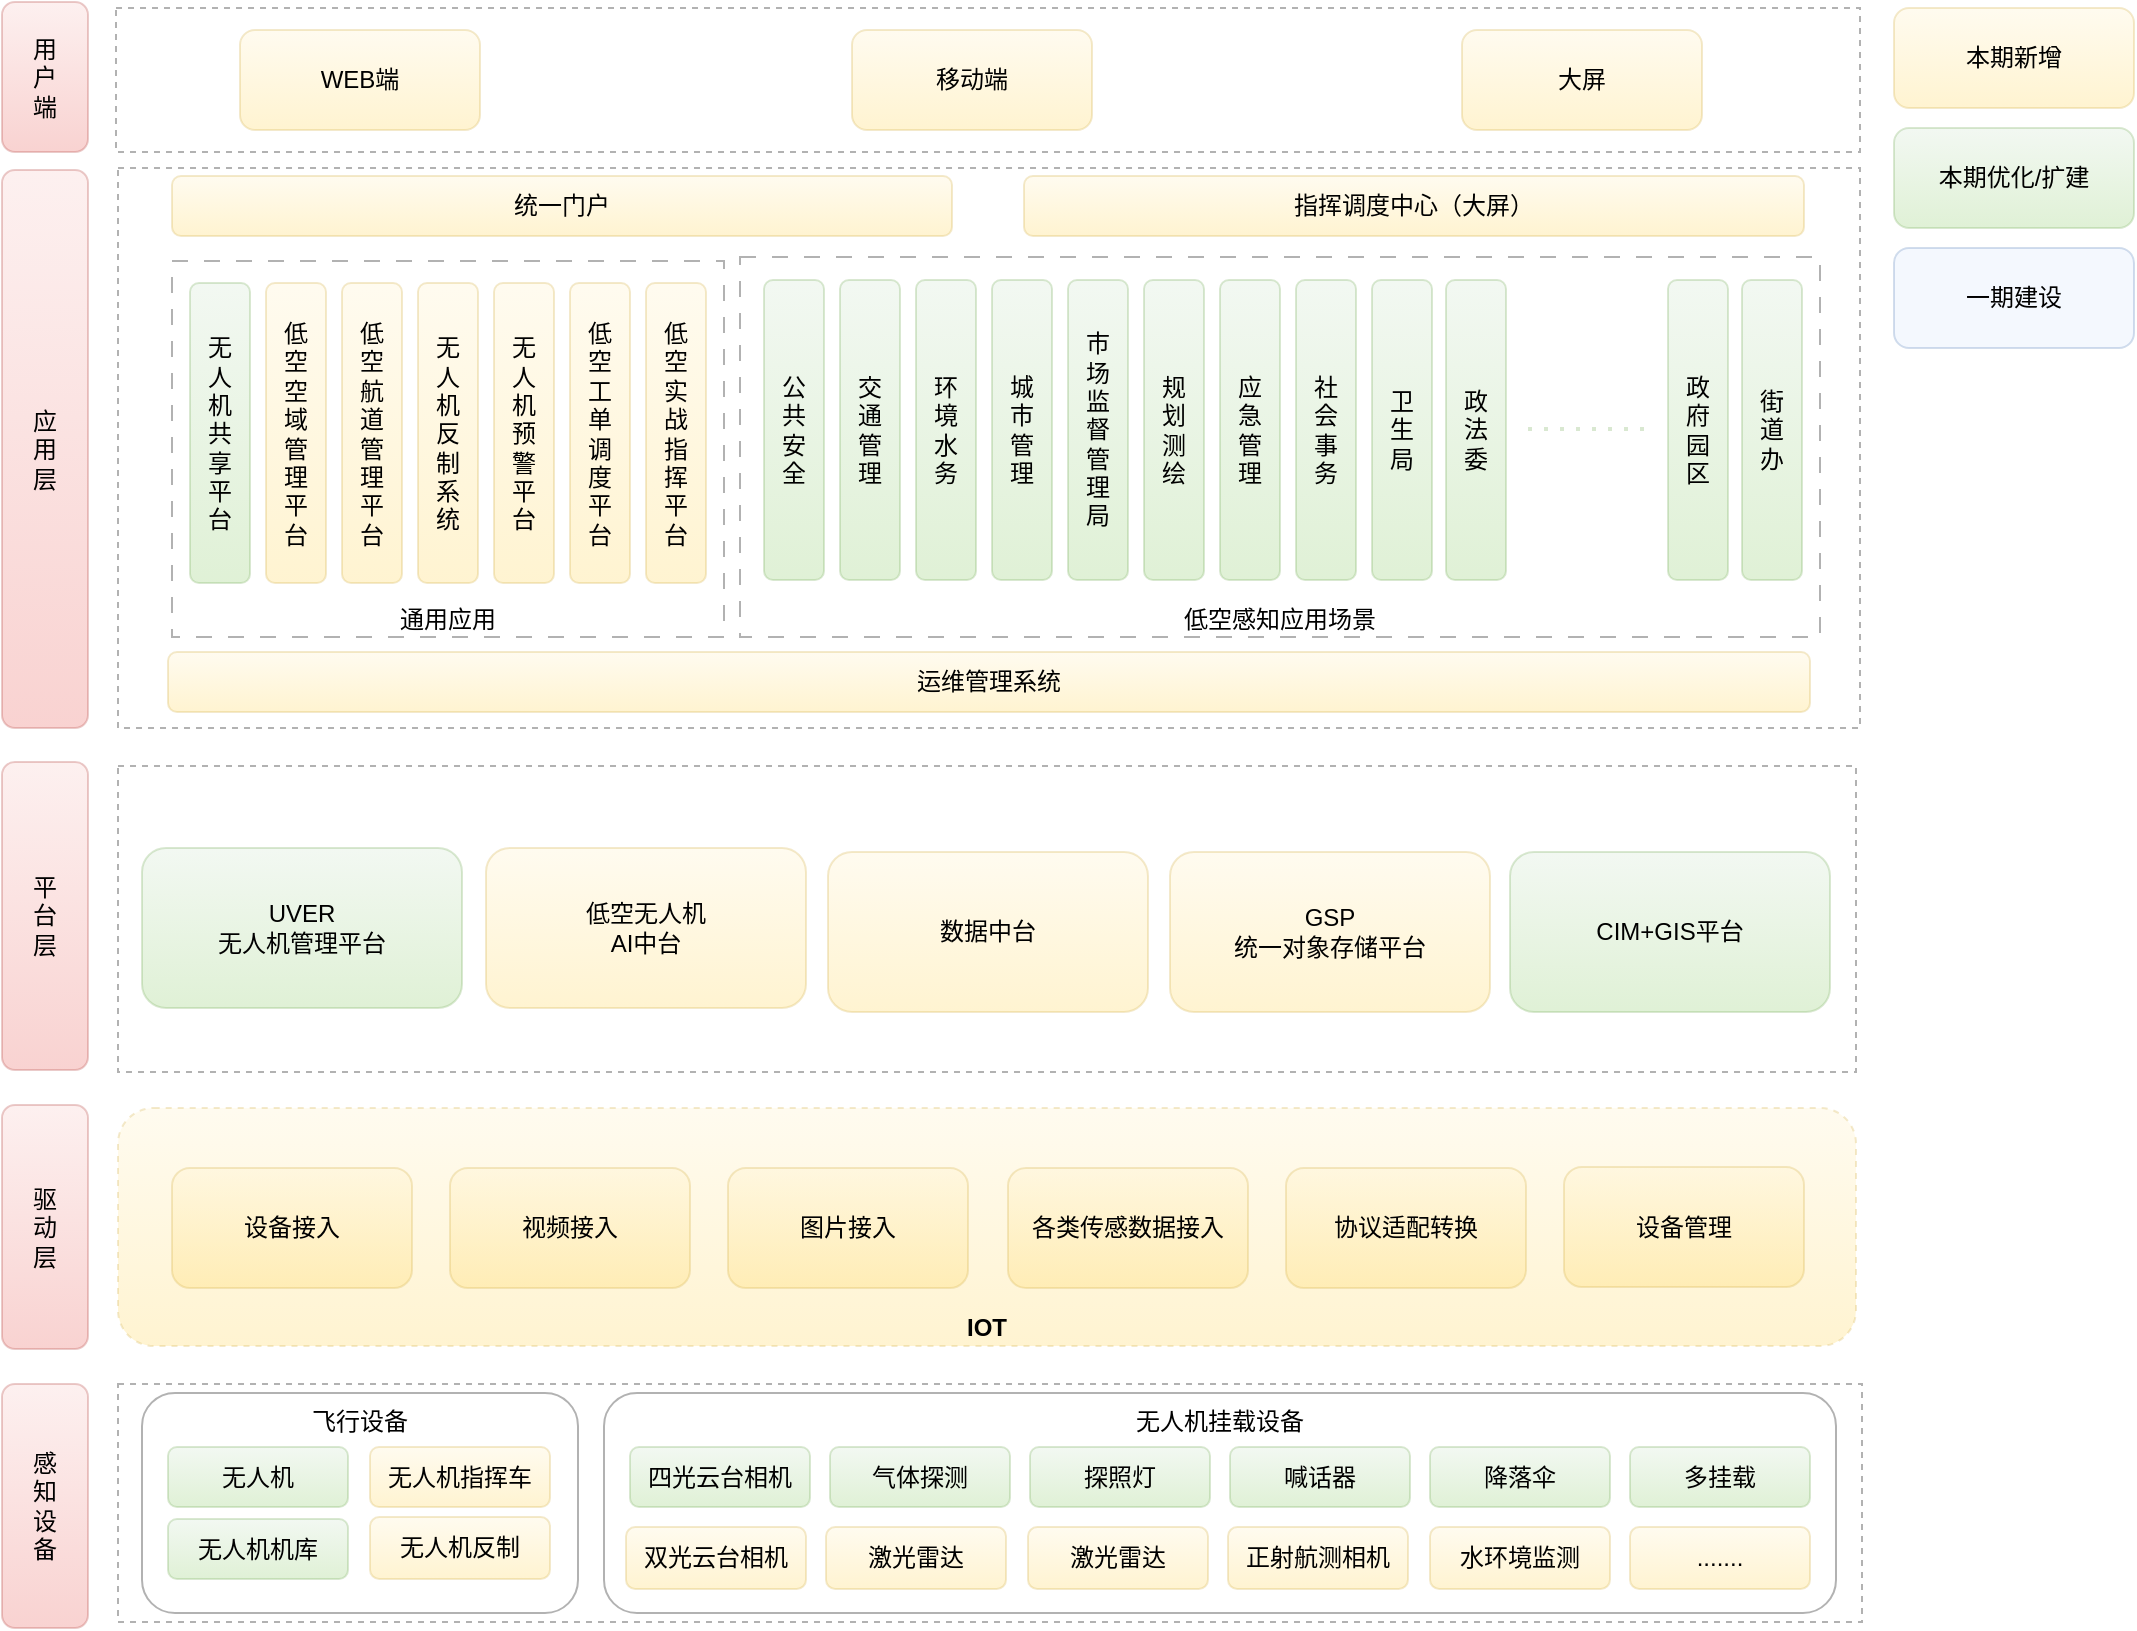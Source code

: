<mxfile version="21.5.0" type="github">
  <diagram name="第 1 页" id="qgnPjLoxKlH5nG3LD3r0">
    <mxGraphModel dx="1434" dy="1188" grid="0" gridSize="10" guides="1" tooltips="1" connect="1" arrows="1" fold="1" page="0" pageScale="1" pageWidth="1169" pageHeight="827" math="0" shadow="0">
      <root>
        <mxCell id="0" />
        <mxCell id="1" parent="0" />
        <mxCell id="6TijYfAXvn3jRtj2vqhA-1" value="" style="rounded=0;whiteSpace=wrap;html=1;verticalAlign=middle;opacity=30;glass=0;dashed=1;" parent="1" vertex="1">
          <mxGeometry x="255" y="149" width="869" height="153" as="geometry" />
        </mxCell>
        <mxCell id="6TijYfAXvn3jRtj2vqhA-2" value="感&lt;br&gt;知&lt;br&gt;设&lt;br&gt;备" style="rounded=1;whiteSpace=wrap;html=1;opacity=30;fillColor=#f8cecc;gradientColor=#ea6b66;strokeColor=#b85450;" parent="1" vertex="1">
          <mxGeometry x="197" y="458" width="43" height="122" as="geometry" />
        </mxCell>
        <mxCell id="6TijYfAXvn3jRtj2vqhA-3" value="" style="rounded=0;whiteSpace=wrap;html=1;glass=0;opacity=30;dashed=1;" parent="1" vertex="1">
          <mxGeometry x="255" y="458" width="872" height="119" as="geometry" />
        </mxCell>
        <mxCell id="6TijYfAXvn3jRtj2vqhA-4" value="驱&lt;br&gt;动&lt;br&gt;层" style="rounded=1;whiteSpace=wrap;html=1;opacity=30;fillColor=#f8cecc;gradientColor=#ea6b66;strokeColor=#b85450;" parent="1" vertex="1">
          <mxGeometry x="197" y="318.5" width="43" height="122" as="geometry" />
        </mxCell>
        <mxCell id="6TijYfAXvn3jRtj2vqhA-7" value="&lt;b&gt;IOT&lt;/b&gt;" style="rounded=1;whiteSpace=wrap;html=1;verticalAlign=bottom;opacity=30;glass=0;dashed=1;fillColor=#fff2cc;strokeColor=#d6b656;gradientColor=#ffd966;" parent="1" vertex="1">
          <mxGeometry x="255" y="320" width="869" height="119" as="geometry" />
        </mxCell>
        <mxCell id="6TijYfAXvn3jRtj2vqhA-8" value="平&lt;br&gt;台&lt;br&gt;层" style="rounded=1;whiteSpace=wrap;html=1;opacity=30;fillColor=#f8cecc;gradientColor=#ea6b66;strokeColor=#b85450;" parent="1" vertex="1">
          <mxGeometry x="197" y="147" width="43" height="154" as="geometry" />
        </mxCell>
        <mxCell id="6TijYfAXvn3jRtj2vqhA-9" value="设备接入" style="rounded=1;whiteSpace=wrap;html=1;opacity=30;fillColor=#fff2cc;gradientColor=#ffd966;strokeColor=#d6b656;" parent="1" vertex="1">
          <mxGeometry x="282" y="350" width="120" height="60" as="geometry" />
        </mxCell>
        <mxCell id="6TijYfAXvn3jRtj2vqhA-10" value="协议适配转换" style="rounded=1;whiteSpace=wrap;html=1;opacity=30;fillColor=#fff2cc;gradientColor=#ffd966;strokeColor=#d6b656;" parent="1" vertex="1">
          <mxGeometry x="839" y="350" width="120" height="60" as="geometry" />
        </mxCell>
        <mxCell id="6TijYfAXvn3jRtj2vqhA-11" value="视频接入" style="rounded=1;whiteSpace=wrap;html=1;opacity=30;fillColor=#fff2cc;gradientColor=#ffd966;strokeColor=#d6b656;" parent="1" vertex="1">
          <mxGeometry x="421" y="350" width="120" height="60" as="geometry" />
        </mxCell>
        <mxCell id="6TijYfAXvn3jRtj2vqhA-12" value="各类传感数据接入" style="rounded=1;whiteSpace=wrap;html=1;opacity=30;fillColor=#fff2cc;gradientColor=#ffd966;strokeColor=#d6b656;" parent="1" vertex="1">
          <mxGeometry x="700" y="350" width="120" height="60" as="geometry" />
        </mxCell>
        <mxCell id="6TijYfAXvn3jRtj2vqhA-13" value="图片接入" style="rounded=1;whiteSpace=wrap;html=1;opacity=30;fillColor=#fff2cc;gradientColor=#ffd966;strokeColor=#d6b656;" parent="1" vertex="1">
          <mxGeometry x="560" y="350" width="120" height="60" as="geometry" />
        </mxCell>
        <mxCell id="6TijYfAXvn3jRtj2vqhA-14" value="设备管理" style="rounded=1;whiteSpace=wrap;html=1;opacity=30;fillColor=#fff2cc;gradientColor=#ffd966;strokeColor=#d6b656;" parent="1" vertex="1">
          <mxGeometry x="978" y="349.5" width="120" height="60" as="geometry" />
        </mxCell>
        <mxCell id="6TijYfAXvn3jRtj2vqhA-15" value="GSP&lt;br&gt;统一对象存储平台" style="rounded=1;whiteSpace=wrap;html=1;opacity=30;fillColor=#fff2cc;gradientColor=#ffd966;strokeColor=#d6b656;" parent="1" vertex="1">
          <mxGeometry x="781" y="192" width="160" height="80" as="geometry" />
        </mxCell>
        <mxCell id="6TijYfAXvn3jRtj2vqhA-16" value="UVER&lt;br&gt;无人机管理平台" style="rounded=1;whiteSpace=wrap;html=1;opacity=30;fillColor=#d5e8d4;gradientColor=#97d077;strokeColor=#82b366;" parent="1" vertex="1">
          <mxGeometry x="267" y="190" width="160" height="80" as="geometry" />
        </mxCell>
        <mxCell id="6TijYfAXvn3jRtj2vqhA-17" value="应&lt;br&gt;用&lt;br&gt;层" style="rounded=1;whiteSpace=wrap;html=1;fillColor=#f8cecc;strokeColor=#b85450;opacity=30;gradientColor=#ea6b66;" parent="1" vertex="1">
          <mxGeometry x="197" y="-149" width="43" height="279" as="geometry" />
        </mxCell>
        <mxCell id="6TijYfAXvn3jRtj2vqhA-18" value="" style="rounded=0;whiteSpace=wrap;html=1;verticalAlign=middle;opacity=30;fillColor=default;strokeColor=default;glass=0;dashed=1;" parent="1" vertex="1">
          <mxGeometry x="255" y="-150" width="871" height="280" as="geometry" />
        </mxCell>
        <mxCell id="6TijYfAXvn3jRtj2vqhA-19" value="统一门户" style="rounded=1;whiteSpace=wrap;html=1;opacity=30;fillColor=#fff2cc;strokeColor=#d6b656;gradientColor=#ffd966;" parent="1" vertex="1">
          <mxGeometry x="282" y="-146" width="390" height="30" as="geometry" />
        </mxCell>
        <mxCell id="6TijYfAXvn3jRtj2vqhA-20" value="运维管理系统" style="rounded=1;whiteSpace=wrap;html=1;opacity=30;fillColor=#fff2cc;strokeColor=#d6b656;gradientColor=#ffd966;" parent="1" vertex="1">
          <mxGeometry x="280" y="92" width="821" height="30" as="geometry" />
        </mxCell>
        <mxCell id="6TijYfAXvn3jRtj2vqhA-25" value="低空无人机&lt;br&gt;AI中台" style="rounded=1;whiteSpace=wrap;html=1;opacity=30;fillColor=#fff2cc;gradientColor=#ffd966;strokeColor=#d6b656;" parent="1" vertex="1">
          <mxGeometry x="439" y="190" width="160" height="80" as="geometry" />
        </mxCell>
        <mxCell id="6TijYfAXvn3jRtj2vqhA-26" value="数据中台" style="rounded=1;whiteSpace=wrap;html=1;opacity=30;fillColor=#fff2cc;gradientColor=#ffd966;strokeColor=#d6b656;" parent="1" vertex="1">
          <mxGeometry x="610" y="192" width="160" height="80" as="geometry" />
        </mxCell>
        <mxCell id="6TijYfAXvn3jRtj2vqhA-27" value="CIM+GIS平台" style="rounded=1;whiteSpace=wrap;html=1;opacity=30;fillColor=#d5e8d4;gradientColor=#97d077;strokeColor=#82b366;" parent="1" vertex="1">
          <mxGeometry x="951" y="192" width="160" height="80" as="geometry" />
        </mxCell>
        <mxCell id="6TijYfAXvn3jRtj2vqhA-28" value="指挥调度中心（大屏）" style="rounded=1;whiteSpace=wrap;html=1;opacity=30;fillColor=#fff2cc;strokeColor=#d6b656;gradientColor=#ffd966;" parent="1" vertex="1">
          <mxGeometry x="708" y="-146" width="390" height="30" as="geometry" />
        </mxCell>
        <mxCell id="6TijYfAXvn3jRtj2vqhA-29" value="用&lt;br&gt;户&lt;br&gt;端" style="rounded=1;whiteSpace=wrap;html=1;fillColor=#f8cecc;strokeColor=#b85450;opacity=30;gradientColor=#ea6b66;" parent="1" vertex="1">
          <mxGeometry x="197" y="-233" width="43" height="75" as="geometry" />
        </mxCell>
        <mxCell id="6TijYfAXvn3jRtj2vqhA-30" value="" style="rounded=0;whiteSpace=wrap;html=1;glass=0;opacity=30;fillColor=default;strokeColor=default;dashed=1;" parent="1" vertex="1">
          <mxGeometry x="254" y="-230" width="872" height="72" as="geometry" />
        </mxCell>
        <mxCell id="6TijYfAXvn3jRtj2vqhA-32" value="WEB端" style="rounded=1;whiteSpace=wrap;html=1;opacity=30;fillColor=#fff2cc;strokeColor=#d6b656;gradientColor=#ffd966;" parent="1" vertex="1">
          <mxGeometry x="316" y="-219" width="120" height="50" as="geometry" />
        </mxCell>
        <mxCell id="6TijYfAXvn3jRtj2vqhA-34" value="移动端" style="rounded=1;whiteSpace=wrap;html=1;opacity=30;fillColor=#fff2cc;strokeColor=#d6b656;gradientColor=#ffd966;" parent="1" vertex="1">
          <mxGeometry x="622" y="-219" width="120" height="50" as="geometry" />
        </mxCell>
        <mxCell id="6TijYfAXvn3jRtj2vqhA-35" value="大屏" style="rounded=1;whiteSpace=wrap;html=1;opacity=30;fillColor=#fff2cc;strokeColor=#d6b656;gradientColor=#ffd966;" parent="1" vertex="1">
          <mxGeometry x="927" y="-219" width="120" height="50" as="geometry" />
        </mxCell>
        <mxCell id="Pg3nfauNyvNF7lVv-B0n-1" value="本期新增" style="rounded=1;whiteSpace=wrap;html=1;opacity=30;fillColor=#fff2cc;strokeColor=#d6b656;gradientColor=#ffd966;" vertex="1" parent="1">
          <mxGeometry x="1143" y="-230" width="120" height="50" as="geometry" />
        </mxCell>
        <mxCell id="Pg3nfauNyvNF7lVv-B0n-3" value="一期建设" style="rounded=1;whiteSpace=wrap;html=1;opacity=30;fillColor=#dae8fc;strokeColor=#6c8ebf;" vertex="1" parent="1">
          <mxGeometry x="1143" y="-110" width="120" height="50" as="geometry" />
        </mxCell>
        <mxCell id="Pg3nfauNyvNF7lVv-B0n-5" value="本期优化/扩建" style="rounded=1;whiteSpace=wrap;html=1;opacity=30;fillColor=#d5e8d4;strokeColor=#82b366;gradientColor=#97d077;" vertex="1" parent="1">
          <mxGeometry x="1143" y="-170" width="120" height="50" as="geometry" />
        </mxCell>
        <mxCell id="Pg3nfauNyvNF7lVv-B0n-27" value="" style="group;dashed=1;" vertex="1" connectable="0" parent="1">
          <mxGeometry x="267" y="462.5" width="218" height="110" as="geometry" />
        </mxCell>
        <mxCell id="Pg3nfauNyvNF7lVv-B0n-6" value="飞行设备" style="rounded=1;whiteSpace=wrap;html=1;opacity=30;verticalAlign=top;" vertex="1" parent="Pg3nfauNyvNF7lVv-B0n-27">
          <mxGeometry width="218" height="110" as="geometry" />
        </mxCell>
        <mxCell id="Pg3nfauNyvNF7lVv-B0n-7" value="无人机" style="rounded=1;whiteSpace=wrap;html=1;opacity=30;fillColor=#d5e8d4;strokeColor=#82b366;gradientColor=#97d077;" vertex="1" parent="Pg3nfauNyvNF7lVv-B0n-27">
          <mxGeometry x="13" y="27" width="90" height="30" as="geometry" />
        </mxCell>
        <mxCell id="Pg3nfauNyvNF7lVv-B0n-8" value="无人机机库" style="rounded=1;whiteSpace=wrap;html=1;opacity=30;fillColor=#d5e8d4;strokeColor=#82b366;gradientColor=#97d077;" vertex="1" parent="Pg3nfauNyvNF7lVv-B0n-27">
          <mxGeometry x="13" y="63" width="90" height="30" as="geometry" />
        </mxCell>
        <mxCell id="Pg3nfauNyvNF7lVv-B0n-9" value="无人机指挥车" style="rounded=1;whiteSpace=wrap;html=1;opacity=30;fillColor=#fff2cc;strokeColor=#d6b656;gradientColor=#ffd966;" vertex="1" parent="Pg3nfauNyvNF7lVv-B0n-27">
          <mxGeometry x="114" y="27" width="90" height="30" as="geometry" />
        </mxCell>
        <mxCell id="Pg3nfauNyvNF7lVv-B0n-10" value="无人机反制" style="rounded=1;whiteSpace=wrap;html=1;opacity=30;fillColor=#fff2cc;strokeColor=#d6b656;gradientColor=#ffd966;" vertex="1" parent="Pg3nfauNyvNF7lVv-B0n-27">
          <mxGeometry x="114" y="62" width="90" height="31" as="geometry" />
        </mxCell>
        <mxCell id="Pg3nfauNyvNF7lVv-B0n-28" value="" style="group" vertex="1" connectable="0" parent="1">
          <mxGeometry x="498" y="462.5" width="616" height="110" as="geometry" />
        </mxCell>
        <mxCell id="Pg3nfauNyvNF7lVv-B0n-11" value="无人机挂载设备" style="rounded=1;whiteSpace=wrap;html=1;opacity=30;verticalAlign=top;" vertex="1" parent="Pg3nfauNyvNF7lVv-B0n-28">
          <mxGeometry width="616" height="110" as="geometry" />
        </mxCell>
        <mxCell id="Pg3nfauNyvNF7lVv-B0n-12" value="四光云台相机" style="rounded=1;whiteSpace=wrap;html=1;opacity=30;fillColor=#d5e8d4;strokeColor=#82b366;gradientColor=#97d077;" vertex="1" parent="Pg3nfauNyvNF7lVv-B0n-28">
          <mxGeometry x="13" y="27" width="90" height="30" as="geometry" />
        </mxCell>
        <mxCell id="Pg3nfauNyvNF7lVv-B0n-13" value="气体探测" style="rounded=1;whiteSpace=wrap;html=1;opacity=30;fillColor=#d5e8d4;strokeColor=#82b366;gradientColor=#97d077;" vertex="1" parent="Pg3nfauNyvNF7lVv-B0n-28">
          <mxGeometry x="113" y="27" width="90" height="30" as="geometry" />
        </mxCell>
        <mxCell id="Pg3nfauNyvNF7lVv-B0n-17" value="探照灯" style="rounded=1;whiteSpace=wrap;html=1;opacity=30;fillColor=#d5e8d4;strokeColor=#82b366;gradientColor=#97d077;" vertex="1" parent="Pg3nfauNyvNF7lVv-B0n-28">
          <mxGeometry x="213" y="27" width="90" height="30" as="geometry" />
        </mxCell>
        <mxCell id="Pg3nfauNyvNF7lVv-B0n-18" value="喊话器" style="rounded=1;whiteSpace=wrap;html=1;opacity=30;fillColor=#d5e8d4;strokeColor=#82b366;gradientColor=#97d077;" vertex="1" parent="Pg3nfauNyvNF7lVv-B0n-28">
          <mxGeometry x="313" y="27" width="90" height="30" as="geometry" />
        </mxCell>
        <mxCell id="Pg3nfauNyvNF7lVv-B0n-19" value="降落伞" style="rounded=1;whiteSpace=wrap;html=1;opacity=30;fillColor=#d5e8d4;strokeColor=#82b366;gradientColor=#97d077;" vertex="1" parent="Pg3nfauNyvNF7lVv-B0n-28">
          <mxGeometry x="413" y="27" width="90" height="30" as="geometry" />
        </mxCell>
        <mxCell id="Pg3nfauNyvNF7lVv-B0n-20" value="多挂载" style="rounded=1;whiteSpace=wrap;html=1;opacity=30;fillColor=#d5e8d4;strokeColor=#82b366;gradientColor=#97d077;" vertex="1" parent="Pg3nfauNyvNF7lVv-B0n-28">
          <mxGeometry x="513" y="27" width="90" height="30" as="geometry" />
        </mxCell>
        <mxCell id="Pg3nfauNyvNF7lVv-B0n-21" value="双光云台相机" style="rounded=1;whiteSpace=wrap;html=1;opacity=30;fillColor=#fff2cc;strokeColor=#d6b656;gradientColor=#ffd966;" vertex="1" parent="Pg3nfauNyvNF7lVv-B0n-28">
          <mxGeometry x="11" y="67" width="90" height="31" as="geometry" />
        </mxCell>
        <mxCell id="Pg3nfauNyvNF7lVv-B0n-22" value="激光雷达" style="rounded=1;whiteSpace=wrap;html=1;opacity=30;fillColor=#fff2cc;strokeColor=#d6b656;gradientColor=#ffd966;" vertex="1" parent="Pg3nfauNyvNF7lVv-B0n-28">
          <mxGeometry x="111" y="67" width="90" height="31" as="geometry" />
        </mxCell>
        <mxCell id="Pg3nfauNyvNF7lVv-B0n-23" value="激光雷达" style="rounded=1;whiteSpace=wrap;html=1;opacity=30;fillColor=#fff2cc;strokeColor=#d6b656;gradientColor=#ffd966;" vertex="1" parent="Pg3nfauNyvNF7lVv-B0n-28">
          <mxGeometry x="212" y="67" width="90" height="31" as="geometry" />
        </mxCell>
        <mxCell id="Pg3nfauNyvNF7lVv-B0n-24" value="正射航测相机" style="rounded=1;whiteSpace=wrap;html=1;opacity=30;fillColor=#fff2cc;strokeColor=#d6b656;gradientColor=#ffd966;" vertex="1" parent="Pg3nfauNyvNF7lVv-B0n-28">
          <mxGeometry x="312" y="67" width="90" height="31" as="geometry" />
        </mxCell>
        <mxCell id="Pg3nfauNyvNF7lVv-B0n-25" value="水环境监测" style="rounded=1;whiteSpace=wrap;html=1;opacity=30;fillColor=#fff2cc;strokeColor=#d6b656;gradientColor=#ffd966;" vertex="1" parent="Pg3nfauNyvNF7lVv-B0n-28">
          <mxGeometry x="413" y="67" width="90" height="31" as="geometry" />
        </mxCell>
        <mxCell id="Pg3nfauNyvNF7lVv-B0n-26" value="......." style="rounded=1;whiteSpace=wrap;html=1;opacity=30;fillColor=#fff2cc;strokeColor=#d6b656;gradientColor=#ffd966;" vertex="1" parent="Pg3nfauNyvNF7lVv-B0n-28">
          <mxGeometry x="513" y="67" width="90" height="31" as="geometry" />
        </mxCell>
        <mxCell id="Pg3nfauNyvNF7lVv-B0n-32" value="" style="group" vertex="1" connectable="0" parent="1">
          <mxGeometry x="282" y="-103.5" width="276" height="188" as="geometry" />
        </mxCell>
        <mxCell id="6TijYfAXvn3jRtj2vqhA-31" value="通用应用" style="rounded=0;whiteSpace=wrap;html=1;opacity=30;verticalAlign=bottom;dashed=1;dashPattern=8 8;" parent="Pg3nfauNyvNF7lVv-B0n-32" vertex="1">
          <mxGeometry width="276" height="188" as="geometry" />
        </mxCell>
        <mxCell id="6TijYfAXvn3jRtj2vqhA-22" value="低&lt;br&gt;空&lt;br&gt;空&lt;br&gt;域&lt;br&gt;管&lt;br&gt;理&lt;br&gt;平&lt;br&gt;台" style="rounded=1;whiteSpace=wrap;html=1;opacity=30;fillColor=#fff2cc;strokeColor=#d6b656;gradientColor=#ffd966;" parent="Pg3nfauNyvNF7lVv-B0n-32" vertex="1">
          <mxGeometry x="47" y="11" width="30" height="150" as="geometry" />
        </mxCell>
        <mxCell id="6TijYfAXvn3jRtj2vqhA-23" value="低&lt;br&gt;空&lt;br&gt;航&lt;br&gt;道&lt;br&gt;管&lt;br&gt;理&lt;br&gt;平&lt;br&gt;台" style="rounded=1;whiteSpace=wrap;html=1;opacity=30;fillColor=#fff2cc;strokeColor=#d6b656;gradientColor=#ffd966;" parent="Pg3nfauNyvNF7lVv-B0n-32" vertex="1">
          <mxGeometry x="85" y="11" width="30" height="150" as="geometry" />
        </mxCell>
        <mxCell id="6TijYfAXvn3jRtj2vqhA-24" value="无&lt;br&gt;人&lt;br&gt;机&lt;br&gt;反&lt;br&gt;制&lt;br&gt;系&lt;br&gt;统" style="rounded=1;whiteSpace=wrap;html=1;opacity=30;fillColor=#fff2cc;strokeColor=#d6b656;gradientColor=#ffd966;" parent="Pg3nfauNyvNF7lVv-B0n-32" vertex="1">
          <mxGeometry x="123" y="11" width="30" height="150" as="geometry" />
        </mxCell>
        <mxCell id="6TijYfAXvn3jRtj2vqhA-36" value="无&lt;br&gt;人&lt;br&gt;机&lt;br&gt;预&lt;br&gt;警&lt;br&gt;平&lt;br&gt;台" style="rounded=1;whiteSpace=wrap;html=1;opacity=30;fillColor=#fff2cc;strokeColor=#d6b656;gradientColor=#ffd966;" parent="Pg3nfauNyvNF7lVv-B0n-32" vertex="1">
          <mxGeometry x="161" y="11" width="30" height="150" as="geometry" />
        </mxCell>
        <mxCell id="6TijYfAXvn3jRtj2vqhA-38" value="无&lt;br&gt;人&lt;br&gt;机&lt;br&gt;共&lt;br&gt;享&lt;br&gt;平&lt;br&gt;台" style="rounded=1;whiteSpace=wrap;html=1;opacity=30;fillColor=#d5e8d4;strokeColor=#82b366;gradientColor=#97d077;" parent="Pg3nfauNyvNF7lVv-B0n-32" vertex="1">
          <mxGeometry x="9" y="11" width="30" height="150" as="geometry" />
        </mxCell>
        <mxCell id="Pg3nfauNyvNF7lVv-B0n-30" value="低&lt;br&gt;空&lt;br&gt;工&lt;br&gt;单&lt;br&gt;调&lt;br&gt;度&lt;br&gt;平&lt;br&gt;台" style="rounded=1;whiteSpace=wrap;html=1;opacity=30;fillColor=#fff2cc;strokeColor=#d6b656;gradientColor=#ffd966;" vertex="1" parent="Pg3nfauNyvNF7lVv-B0n-32">
          <mxGeometry x="199" y="11" width="30" height="150" as="geometry" />
        </mxCell>
        <mxCell id="Pg3nfauNyvNF7lVv-B0n-31" value="低&lt;br&gt;空&lt;br&gt;实&lt;br&gt;战&lt;br&gt;指&lt;br&gt;挥&lt;br&gt;平&lt;br&gt;台" style="rounded=1;whiteSpace=wrap;html=1;opacity=30;fillColor=#fff2cc;strokeColor=#d6b656;gradientColor=#ffd966;" vertex="1" parent="Pg3nfauNyvNF7lVv-B0n-32">
          <mxGeometry x="237" y="11" width="30" height="150" as="geometry" />
        </mxCell>
        <mxCell id="Pg3nfauNyvNF7lVv-B0n-50" value="" style="group" vertex="1" connectable="0" parent="1">
          <mxGeometry x="566" y="-105.5" width="540" height="190" as="geometry" />
        </mxCell>
        <mxCell id="6TijYfAXvn3jRtj2vqhA-37" value="低空感知应用场景" style="rounded=0;whiteSpace=wrap;html=1;opacity=30;verticalAlign=bottom;dashed=1;dashPattern=8 8;" parent="Pg3nfauNyvNF7lVv-B0n-50" vertex="1">
          <mxGeometry width="540" height="190" as="geometry" />
        </mxCell>
        <mxCell id="6TijYfAXvn3jRtj2vqhA-39" value="交&lt;br&gt;通&lt;br&gt;管&lt;br&gt;理" style="rounded=1;whiteSpace=wrap;html=1;opacity=30;fillColor=#d5e8d4;strokeColor=#82b366;gradientColor=#97d077;" parent="Pg3nfauNyvNF7lVv-B0n-50" vertex="1">
          <mxGeometry x="50" y="11.5" width="30" height="150" as="geometry" />
        </mxCell>
        <mxCell id="6TijYfAXvn3jRtj2vqhA-40" value="环&lt;br&gt;境&lt;br&gt;水&lt;br&gt;务" style="rounded=1;whiteSpace=wrap;html=1;opacity=30;fillColor=#d5e8d4;strokeColor=#82b366;gradientColor=#97d077;" parent="Pg3nfauNyvNF7lVv-B0n-50" vertex="1">
          <mxGeometry x="88" y="11.5" width="30" height="150" as="geometry" />
        </mxCell>
        <mxCell id="6TijYfAXvn3jRtj2vqhA-41" value="城&lt;br&gt;市&lt;br&gt;管&lt;br&gt;理" style="rounded=1;whiteSpace=wrap;html=1;opacity=30;fillColor=#d5e8d4;strokeColor=#82b366;gradientColor=#97d077;" parent="Pg3nfauNyvNF7lVv-B0n-50" vertex="1">
          <mxGeometry x="126" y="11.5" width="30" height="150" as="geometry" />
        </mxCell>
        <mxCell id="6TijYfAXvn3jRtj2vqhA-42" value="市&lt;br&gt;场&lt;br&gt;监&lt;br&gt;督&lt;br&gt;管&lt;br&gt;理&lt;br&gt;局" style="rounded=1;whiteSpace=wrap;html=1;opacity=30;fillColor=#d5e8d4;strokeColor=#82b366;gradientColor=#97d077;" parent="Pg3nfauNyvNF7lVv-B0n-50" vertex="1">
          <mxGeometry x="164" y="11.5" width="30" height="150" as="geometry" />
        </mxCell>
        <mxCell id="6TijYfAXvn3jRtj2vqhA-43" value="公&lt;br&gt;共&lt;br&gt;安&lt;br&gt;全" style="rounded=1;whiteSpace=wrap;html=1;opacity=30;fillColor=#d5e8d4;strokeColor=#82b366;gradientColor=#97d077;" parent="Pg3nfauNyvNF7lVv-B0n-50" vertex="1">
          <mxGeometry x="12" y="11.5" width="30" height="150" as="geometry" />
        </mxCell>
        <mxCell id="6TijYfAXvn3jRtj2vqhA-44" value="应&lt;br&gt;急&lt;br&gt;管&lt;br&gt;理" style="rounded=1;whiteSpace=wrap;html=1;opacity=30;fillColor=#d5e8d4;strokeColor=#82b366;gradientColor=#97d077;" parent="Pg3nfauNyvNF7lVv-B0n-50" vertex="1">
          <mxGeometry x="240" y="11.5" width="30" height="150" as="geometry" />
        </mxCell>
        <mxCell id="6TijYfAXvn3jRtj2vqhA-45" value="社&lt;br&gt;会&lt;br&gt;事&lt;br&gt;务" style="rounded=1;whiteSpace=wrap;html=1;opacity=30;fillColor=#d5e8d4;strokeColor=#82b366;gradientColor=#97d077;" parent="Pg3nfauNyvNF7lVv-B0n-50" vertex="1">
          <mxGeometry x="278" y="11.5" width="30" height="150" as="geometry" />
        </mxCell>
        <mxCell id="6TijYfAXvn3jRtj2vqhA-46" value="卫&lt;br&gt;生&lt;br&gt;局" style="rounded=1;whiteSpace=wrap;html=1;opacity=30;fillColor=#d5e8d4;strokeColor=#82b366;gradientColor=#97d077;" parent="Pg3nfauNyvNF7lVv-B0n-50" vertex="1">
          <mxGeometry x="316" y="11.5" width="30" height="150" as="geometry" />
        </mxCell>
        <mxCell id="6TijYfAXvn3jRtj2vqhA-47" value="政&lt;br&gt;府&lt;br&gt;园&lt;br&gt;区" style="rounded=1;whiteSpace=wrap;html=1;opacity=30;fillColor=#d5e8d4;strokeColor=#82b366;gradientColor=#97d077;" parent="Pg3nfauNyvNF7lVv-B0n-50" vertex="1">
          <mxGeometry x="464" y="11.5" width="30" height="150" as="geometry" />
        </mxCell>
        <mxCell id="6TijYfAXvn3jRtj2vqhA-48" value="规&lt;br&gt;划&lt;br&gt;测&lt;br&gt;绘" style="rounded=1;whiteSpace=wrap;html=1;opacity=30;fillColor=#d5e8d4;strokeColor=#82b366;gradientColor=#97d077;" parent="Pg3nfauNyvNF7lVv-B0n-50" vertex="1">
          <mxGeometry x="202" y="11.5" width="30" height="150" as="geometry" />
        </mxCell>
        <mxCell id="6TijYfAXvn3jRtj2vqhA-49" value="街&lt;br&gt;道&lt;br&gt;办" style="rounded=1;whiteSpace=wrap;html=1;opacity=30;fillColor=#d5e8d4;strokeColor=#82b366;gradientColor=#97d077;" parent="Pg3nfauNyvNF7lVv-B0n-50" vertex="1">
          <mxGeometry x="501" y="11.5" width="30" height="150" as="geometry" />
        </mxCell>
        <mxCell id="6TijYfAXvn3jRtj2vqhA-50" value="" style="endArrow=none;dashed=1;html=1;dashPattern=1 3;strokeWidth=2;rounded=1;fillColor=#d5e8d4;strokeColor=#82b366;fontSize=12;opacity=30;gradientColor=#97d077;" parent="Pg3nfauNyvNF7lVv-B0n-50" edge="1">
          <mxGeometry width="50" height="50" relative="1" as="geometry">
            <mxPoint x="394" y="86" as="sourcePoint" />
            <mxPoint x="453" y="86" as="targetPoint" />
          </mxGeometry>
        </mxCell>
        <mxCell id="Pg3nfauNyvNF7lVv-B0n-33" value="政&lt;br&gt;法&lt;br&gt;委" style="rounded=1;whiteSpace=wrap;html=1;opacity=30;fillColor=#d5e8d4;strokeColor=#82b366;gradientColor=#97d077;" vertex="1" parent="Pg3nfauNyvNF7lVv-B0n-50">
          <mxGeometry x="353" y="11.5" width="30" height="150" as="geometry" />
        </mxCell>
      </root>
    </mxGraphModel>
  </diagram>
</mxfile>
